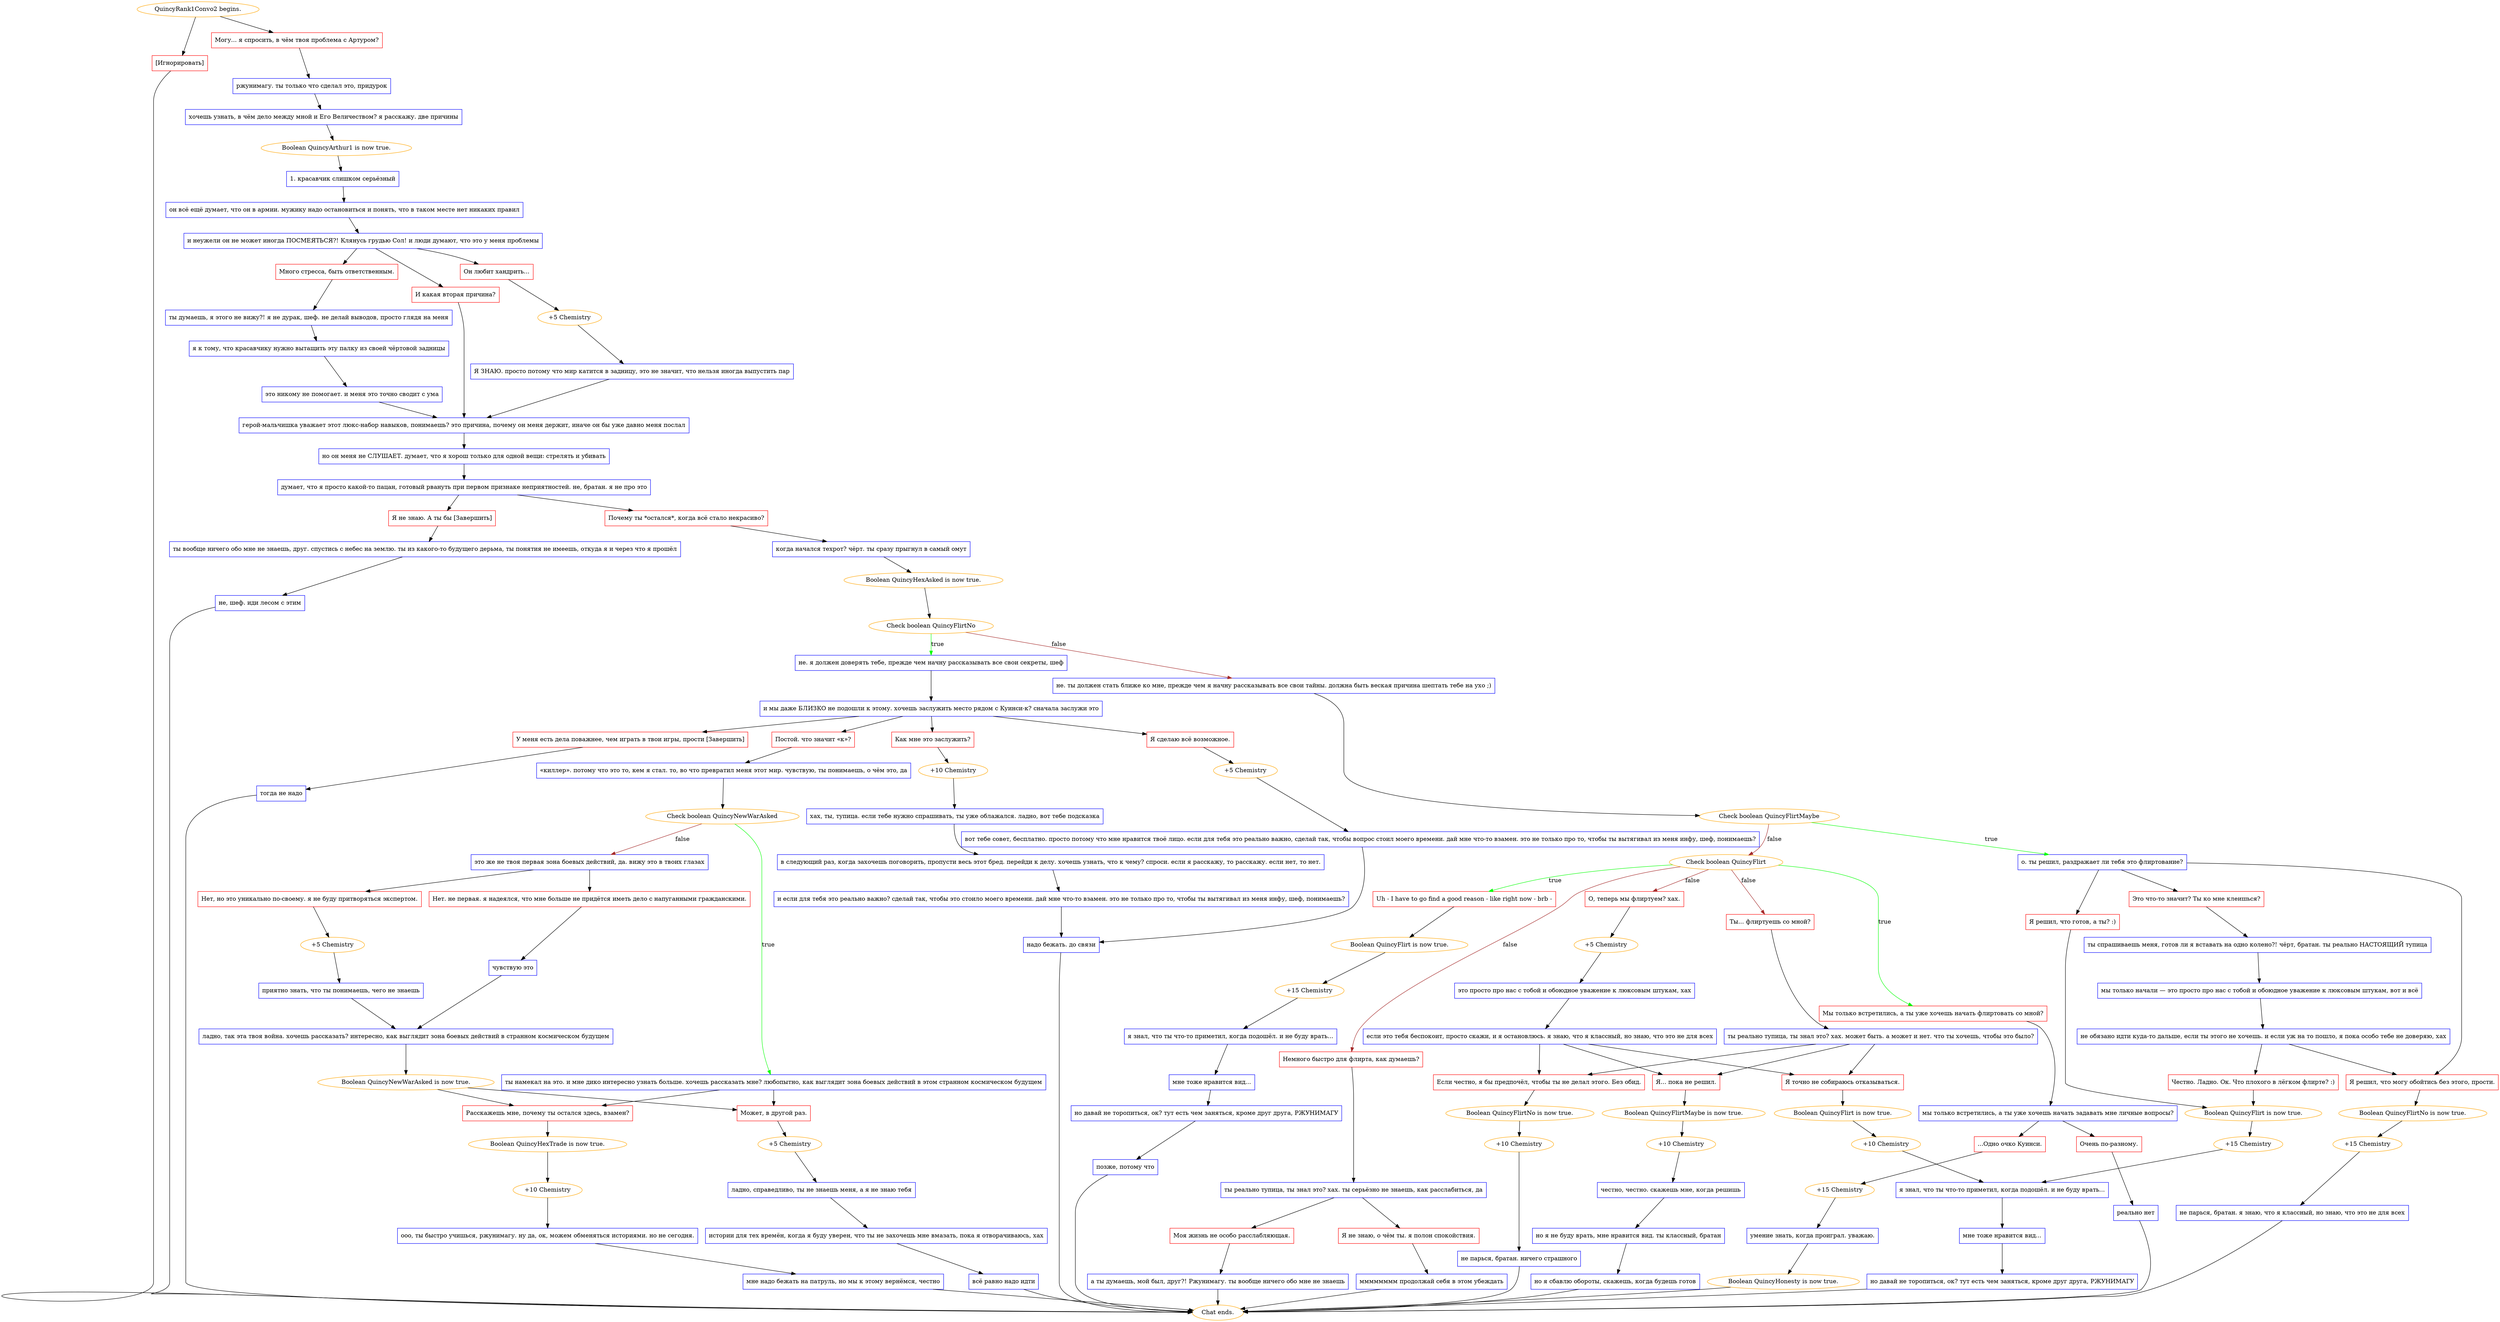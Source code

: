 digraph {
	"QuincyRank1Convo2 begins." [color=orange];
		"QuincyRank1Convo2 begins." -> j3875959361;
		"QuincyRank1Convo2 begins." -> j3432236701;
	j3875959361 [label="Могу... я спросить, в чём твоя проблема с Артуром?",shape=box,color=red];
		j3875959361 -> j3939405502;
	j3432236701 [label="[Игнорировать]",shape=box,color=red];
		j3432236701 -> "Chat ends.";
	j3939405502 [label="ржунимагу. ты только что сделал это, придурок",shape=box,color=blue];
		j3939405502 -> j2965546248;
	"Chat ends." [color=orange];
	j2965546248 [label="хочешь узнать, в чём дело между мной и Его Величеством? я расскажу. две причины",shape=box,color=blue];
		j2965546248 -> j3874909997;
	j3874909997 [label="Boolean QuincyArthur1 is now true.",color=orange];
		j3874909997 -> j3526899979;
	j3526899979 [label="1. красавчик слишком серьёзный",shape=box,color=blue];
		j3526899979 -> j4088205509;
	j4088205509 [label="он всё ещё думает, что он в армии. мужику надо остановиться и понять, что в таком месте нет никаких правил",shape=box,color=blue];
		j4088205509 -> j1691355567;
	j1691355567 [label="и неужели он не может иногда ПОСМЕЯТЬСЯ?! Клянусь грудью Сол! и люди думают, что это у меня проблемы",shape=box,color=blue];
		j1691355567 -> j2224397202;
		j1691355567 -> j1575255247;
		j1691355567 -> j67069859;
	j2224397202 [label="Много стресса, быть ответственным.",shape=box,color=red];
		j2224397202 -> j3696200764;
	j1575255247 [label="Он любит хандрить...",shape=box,color=red];
		j1575255247 -> j1146648913;
	j67069859 [label="И какая вторая причина?",shape=box,color=red];
		j67069859 -> j3999551804;
	j3696200764 [label="ты думаешь, я этого не вижу?! я не дурак, шеф. не делай выводов, просто глядя на меня",shape=box,color=blue];
		j3696200764 -> j971355310;
	j1146648913 [label="+5 Chemistry",color=orange];
		j1146648913 -> j2353659094;
	j3999551804 [label="герой-мальчишка уважает этот люкс-набор навыков, понимаешь? это причина, почему он меня держит, иначе он бы уже давно меня послал",shape=box,color=blue];
		j3999551804 -> j1139283774;
	j971355310 [label="я к тому, что красавчику нужно вытащить эту палку из своей чёртовой задницы",shape=box,color=blue];
		j971355310 -> j2674840164;
	j2353659094 [label="Я ЗНАЮ. просто потому что мир катится в задницу, это не значит, что нельзя иногда выпустить пар",shape=box,color=blue];
		j2353659094 -> j3999551804;
	j1139283774 [label="но он меня не СЛУШАЕТ. думает, что я хорош только для одной вещи: стрелять и убивать",shape=box,color=blue];
		j1139283774 -> j1562878597;
	j2674840164 [label="это никому не помогает. и меня это точно сводит с ума",shape=box,color=blue];
		j2674840164 -> j3999551804;
	j1562878597 [label="думает, что я просто какой-то пацан, готовый рвануть при первом признаке неприятностей. не, братан. я не про это",shape=box,color=blue];
		j1562878597 -> j1515947024;
		j1562878597 -> j484915920;
	j1515947024 [label="Почему ты *остался*, когда всё стало некрасиво?",shape=box,color=red];
		j1515947024 -> j953707984;
	j484915920 [label="Я не знаю. А ты бы [Завершить]",shape=box,color=red];
		j484915920 -> j576593259;
	j953707984 [label="когда начался техрот? чёрт. ты сразу прыгнул в самый омут",shape=box,color=blue];
		j953707984 -> j3641590870;
	j576593259 [label="ты вообще ничего обо мне не знаешь, друг. спустись с небес на землю. ты из какого-то будущего дерьма, ты понятия не имеешь, откуда я и через что я прошёл",shape=box,color=blue];
		j576593259 -> j2404326857;
	j3641590870 [label="Boolean QuincyHexAsked is now true.",color=orange];
		j3641590870 -> j3548048665;
	j2404326857 [label="не, шеф. иди лесом с этим",shape=box,color=blue];
		j2404326857 -> "Chat ends.";
	j3548048665 [label="Check boolean QuincyFlirtNo",color=orange];
		j3548048665 -> j2374277247 [label=true,color=green];
		j3548048665 -> j227100787 [label=false,color=brown];
	j2374277247 [label="не. я должен доверять тебе, прежде чем начну рассказывать все свои секреты, шеф",shape=box,color=blue];
		j2374277247 -> j21798403;
	j227100787 [label="не. ты должен стать ближе ко мне, прежде чем я начну рассказывать все свои тайны. должна быть веская причина шептать тебе на ухо ;)",shape=box,color=blue];
		j227100787 -> j1233336455;
	j21798403 [label="и мы даже БЛИЗКО не подошли к этому. хочешь заслужить место рядом с Куинси-к? сначала заслужи это",shape=box,color=blue];
		j21798403 -> j1011621378;
		j21798403 -> j3557394245;
		j21798403 -> j3488136927;
		j21798403 -> j137134657;
	j1233336455 [label="Check boolean QuincyFlirtMaybe",color=orange];
		j1233336455 -> j1295697163 [label=true,color=green];
		j1233336455 -> j1983737803 [label=false,color=brown];
	j1011621378 [label="Я сделаю всё возможное.",shape=box,color=red];
		j1011621378 -> j1807511571;
	j3557394245 [label="Как мне это заслужить?",shape=box,color=red];
		j3557394245 -> j3606378368;
	j3488136927 [label="Постой. что значит «к»?",shape=box,color=red];
		j3488136927 -> j2255040284;
	j137134657 [label="У меня есть дела поважнее, чем играть в твои игры, прости [Завершить]",shape=box,color=red];
		j137134657 -> j2405235365;
	j1295697163 [label="о. ты решил, раздражает ли тебя это флиртование?",shape=box,color=blue];
		j1295697163 -> j4129977399;
		j1295697163 -> j53852284;
		j1295697163 -> j1511450408;
	j1983737803 [label="Check boolean QuincyFlirt",color=orange];
		j1983737803 -> j3162597121 [label=true,color=green];
		j1983737803 -> j1271434258 [label=true,color=green];
		j1983737803 -> j3510992135 [label=false,color=brown];
		j1983737803 -> j3101464000 [label=false,color=brown];
		j1983737803 -> j459635374 [label=false,color=brown];
	j1807511571 [label="+5 Chemistry",color=orange];
		j1807511571 -> j2673586189;
	j3606378368 [label="+10 Chemistry",color=orange];
		j3606378368 -> j771479468;
	j2255040284 [label="«киллер». потому что это то, кем я стал. то, во что превратил меня этот мир. чувствую, ты понимаешь, о чём это, да",shape=box,color=blue];
		j2255040284 -> j1671206785;
	j2405235365 [label="тогда не надо",shape=box,color=blue];
		j2405235365 -> "Chat ends.";
	j4129977399 [label="Это что-то значит? Ты ко мне клеишься?",shape=box,color=red];
		j4129977399 -> j2078402732;
	j53852284 [label="Я решил, что готов, а ты? :)",shape=box,color=red];
		j53852284 -> j2356000152;
	j1511450408 [label="Я решил, что могу обойтись без этого, прости.",shape=box,color=red];
		j1511450408 -> j952815251;
	j3162597121 [label="Uh - I have to go find a good reason - like right now - brb -",shape=box,color=red];
		j3162597121 -> j1409947567;
	j1271434258 [label="Мы только встретились, а ты уже хочешь начать флиртовать со мной?",shape=box,color=red];
		j1271434258 -> j563795379;
	j3510992135 [label="Немного быстро для флирта, как думаешь?",shape=box,color=red];
		j3510992135 -> j740593452;
	j3101464000 [label="Ты... флиртуешь со мной?",shape=box,color=red];
		j3101464000 -> j3896389780;
	j459635374 [label="О, теперь мы флиртуем? хах.",shape=box,color=red];
		j459635374 -> j4065615827;
	j2673586189 [label="вот тебе совет, бесплатно. просто потому что мне нравится твоё лицо. если для тебя это реально важно, сделай так, чтобы вопрос стоил моего времени. дай мне что-то взамен. это не только про то, чтобы ты вытягивал из меня инфу, шеф, понимаешь?",shape=box,color=blue];
		j2673586189 -> j1204559767;
	j771479468 [label="хах, ты, тупица. если тебе нужно спрашивать, ты уже облажался. ладно, вот тебе подсказка",shape=box,color=blue];
		j771479468 -> j3490908994;
	j1671206785 [label="Check boolean QuincyNewWarAsked",color=orange];
		j1671206785 -> j551276874 [label=true,color=green];
		j1671206785 -> j3804053079 [label=false,color=brown];
	j2078402732 [label="ты спрашиваешь меня, готов ли я вставать на одно колено?! чёрт, братан. ты реально НАСТОЯЩИЙ тупица",shape=box,color=blue];
		j2078402732 -> j4090349219;
	j2356000152 [label="Boolean QuincyFlirt is now true.",color=orange];
		j2356000152 -> j1969082565;
	j952815251 [label="Boolean QuincyFlirtNo is now true.",color=orange];
		j952815251 -> j3597256791;
	j1409947567 [label="Boolean QuincyFlirt is now true.",color=orange];
		j1409947567 -> j2262801092;
	j563795379 [label="мы только встретились, а ты уже хочешь начать задавать мне личные вопросы?",shape=box,color=blue];
		j563795379 -> j1785115568;
		j563795379 -> j1744610309;
	j740593452 [label="ты реально тупица, ты знал это? хах. ты серьёзно не знаешь, как расслабиться, да",shape=box,color=blue];
		j740593452 -> j3057752398;
		j740593452 -> j235123110;
	j3896389780 [label="ты реально тупица, ты знал это? хах. может быть. а может и нет. что ты хочешь, чтобы это было?",shape=box,color=blue];
		j3896389780 -> j331128488;
		j3896389780 -> j1685399809;
		j3896389780 -> j135352958;
	j4065615827 [label="+5 Chemistry",color=orange];
		j4065615827 -> j2737862750;
	j1204559767 [label="надо бежать. до связи",shape=box,color=blue];
		j1204559767 -> "Chat ends.";
	j3490908994 [label="в следующий раз, когда захочешь поговорить, пропусти весь этот бред. перейди к делу. хочешь узнать, что к чему? спроси. если я расскажу, то расскажу. если нет, то нет.",shape=box,color=blue];
		j3490908994 -> j3754119454;
	j551276874 [label="ты намекал на это. и мне дико интересно узнать больше. хочешь рассказать мне? любопытно, как выглядит зона боевых действий в этом странном космическом будущем",shape=box,color=blue];
		j551276874 -> j1194226723;
		j551276874 -> j2204192185;
	j3804053079 [label="это же не твоя первая зона боевых действий, да. вижу это в твоих глазах",shape=box,color=blue];
		j3804053079 -> j2587613971;
		j3804053079 -> j1612177918;
	j4090349219 [label="мы только начали — это просто про нас с тобой и обоюдное уважение к люксовым штукам, вот и всё",shape=box,color=blue];
		j4090349219 -> j657088313;
	j1969082565 [label="+15 Chemistry",color=orange];
		j1969082565 -> j682689369;
	j3597256791 [label="+15 Chemistry",color=orange];
		j3597256791 -> j3456477965;
	j2262801092 [label="+15 Chemistry",color=orange];
		j2262801092 -> j2982804581;
	j1785115568 [label="...Одно очко Куинси.",shape=box,color=red];
		j1785115568 -> j3032041850;
	j1744610309 [label="Очень по-разному.",shape=box,color=red];
		j1744610309 -> j4079770343;
	j3057752398 [label="Моя жизнь не особо расслабляющая.",shape=box,color=red];
		j3057752398 -> j3420647131;
	j235123110 [label="Я не знаю, о чём ты. я полон спокойствия.",shape=box,color=red];
		j235123110 -> j2505548679;
	j331128488 [label="Я точно не собираюсь отказываться.",shape=box,color=red];
		j331128488 -> j3471742354;
	j1685399809 [label="Я... пока не решил.",shape=box,color=red];
		j1685399809 -> j756688912;
	j135352958 [label="Если честно, я бы предпочёл, чтобы ты не делал этого. Без обид.",shape=box,color=red];
		j135352958 -> j1614306792;
	j2737862750 [label="это просто про нас с тобой и обоюдное уважение к люксовым штукам, хах",shape=box,color=blue];
		j2737862750 -> j3891799808;
	j3754119454 [label="и если для тебя это реально важно? сделай так, чтобы это стоило моего времени. дай мне что-то взамен. это не только про то, чтобы ты вытягивал из меня инфу, шеф, понимаешь?",shape=box,color=blue];
		j3754119454 -> j1204559767;
	j1194226723 [label="Расскажешь мне, почему ты остался здесь, взамен?",shape=box,color=red];
		j1194226723 -> j745673653;
	j2204192185 [label="Может, в другой раз.",shape=box,color=red];
		j2204192185 -> j1590580575;
	j2587613971 [label="Нет. не первая. я надеялся, что мне больше не придётся иметь дело с напуганными гражданскими.",shape=box,color=red];
		j2587613971 -> j1143553187;
	j1612177918 [label="Нет, но это уникально по-своему. я не буду притворяться экспертом.",shape=box,color=red];
		j1612177918 -> j3180410573;
	j657088313 [label="не обязано идти куда-то дальше, если ты этого не хочешь. и если уж на то пошло, я пока особо тебе не доверяю, хах",shape=box,color=blue];
		j657088313 -> j2166074968;
		j657088313 -> j1511450408;
	j682689369 [label="я знал, что ты что-то приметил, когда подошёл. и не буду врать...",shape=box,color=blue];
		j682689369 -> j4264585895;
	j3456477965 [label="не парься, братан. я знаю, что я классный, но знаю, что это не для всех",shape=box,color=blue];
		j3456477965 -> "Chat ends.";
	j2982804581 [label="я знал, что ты что-то приметил, когда подошёл. и не буду врать...",shape=box,color=blue];
		j2982804581 -> j1585439103;
	j3032041850 [label="+15 Chemistry",color=orange];
		j3032041850 -> j3729748199;
	j4079770343 [label="реально нет",shape=box,color=blue];
		j4079770343 -> "Chat ends.";
	j3420647131 [label="а ты думаешь, мой был, друг?! Ржунимагу. ты вообще ничего обо мне не знаешь",shape=box,color=blue];
		j3420647131 -> "Chat ends.";
	j2505548679 [label="мммммммм продолжай себя в этом убеждать",shape=box,color=blue];
		j2505548679 -> "Chat ends.";
	j3471742354 [label="Boolean QuincyFlirt is now true.",color=orange];
		j3471742354 -> j3552797501;
	j756688912 [label="Boolean QuincyFlirtMaybe is now true.",color=orange];
		j756688912 -> j3292104509;
	j1614306792 [label="Boolean QuincyFlirtNo is now true.",color=orange];
		j1614306792 -> j2511301567;
	j3891799808 [label="если это тебя беспокоит, просто скажи, и я остановлюсь. я знаю, что я классный, но знаю, что это не для всех",shape=box,color=blue];
		j3891799808 -> j331128488;
		j3891799808 -> j1685399809;
		j3891799808 -> j135352958;
	j745673653 [label="Boolean QuincyHexTrade is now true.",color=orange];
		j745673653 -> j2500675397;
	j1590580575 [label="+5 Chemistry",color=orange];
		j1590580575 -> j1971340278;
	j1143553187 [label="чувствую это",shape=box,color=blue];
		j1143553187 -> j1207555554;
	j3180410573 [label="+5 Chemistry",color=orange];
		j3180410573 -> j2171879682;
	j2166074968 [label="Честно. Ладно. Ок. Что плохого в лёгком флирте? :)",shape=box,color=red];
		j2166074968 -> j2356000152;
	j4264585895 [label="мне тоже нравится вид...",shape=box,color=blue];
		j4264585895 -> j3843796923;
	j1585439103 [label="мне тоже нравится вид...",shape=box,color=blue];
		j1585439103 -> j1949118293;
	j3729748199 [label="умение знать, когда проиграл. уважаю.",shape=box,color=blue];
		j3729748199 -> j2479473236;
	j3552797501 [label="+10 Chemistry",color=orange];
		j3552797501 -> j682689369;
	j3292104509 [label="+10 Chemistry",color=orange];
		j3292104509 -> j3452970428;
	j2511301567 [label="+10 Chemistry",color=orange];
		j2511301567 -> j787407229;
	j2500675397 [label="+10 Chemistry",color=orange];
		j2500675397 -> j4017775557;
	j1971340278 [label="ладно, справедливо, ты не знаешь меня, а я не знаю тебя",shape=box,color=blue];
		j1971340278 -> j3006514597;
	j1207555554 [label="ладно, так эта твоя война. хочешь рассказать? интересно, как выглядит зона боевых действий в странном космическом будущем",shape=box,color=blue];
		j1207555554 -> j1389823037;
	j2171879682 [label="приятно знать, что ты понимаешь, чего не знаешь",shape=box,color=blue];
		j2171879682 -> j1207555554;
	j3843796923 [label="но давай не торопиться, ок? тут есть чем заняться, кроме друг друга, РЖУНИМАГУ",shape=box,color=blue];
		j3843796923 -> "Chat ends.";
	j1949118293 [label="но давай не торопиться, ок? тут есть чем заняться, кроме друг друга, РЖУНИМАГУ",shape=box,color=blue];
		j1949118293 -> j199307003;
	j2479473236 [label="Boolean QuincyHonesty is now true.",color=orange];
		j2479473236 -> "Chat ends.";
	j3452970428 [label="честно, честно. скажешь мне, когда решишь",shape=box,color=blue];
		j3452970428 -> j1154444640;
	j787407229 [label="не парься, братан. ничего страшного",shape=box,color=blue];
		j787407229 -> "Chat ends.";
	j4017775557 [label="ооо, ты быстро учишься, ржунимагу. ну да, ок, можем обменяться историями. но не сегодня.",shape=box,color=blue];
		j4017775557 -> j1683118761;
	j3006514597 [label="истории для тех времён, когда я буду уверен, что ты не захочешь мне вмазать, пока я отворачиваюсь, хах",shape=box,color=blue];
		j3006514597 -> j3098279375;
	j1389823037 [label="Boolean QuincyNewWarAsked is now true.",color=orange];
		j1389823037 -> j1194226723;
		j1389823037 -> j2204192185;
	j199307003 [label="позже, потому что",shape=box,color=blue];
		j199307003 -> "Chat ends.";
	j1154444640 [label="но я не буду врать, мне нравится вид. ты классный, братан",shape=box,color=blue];
		j1154444640 -> j1776307922;
	j1683118761 [label="мне надо бежать на патруль, но мы к этому вернёмся, честно",shape=box,color=blue];
		j1683118761 -> "Chat ends.";
	j3098279375 [label="всё равно надо идти",shape=box,color=blue];
		j3098279375 -> "Chat ends.";
	j1776307922 [label="но я сбавлю обороты, скажешь, когда будешь готов",shape=box,color=blue];
		j1776307922 -> "Chat ends.";
}